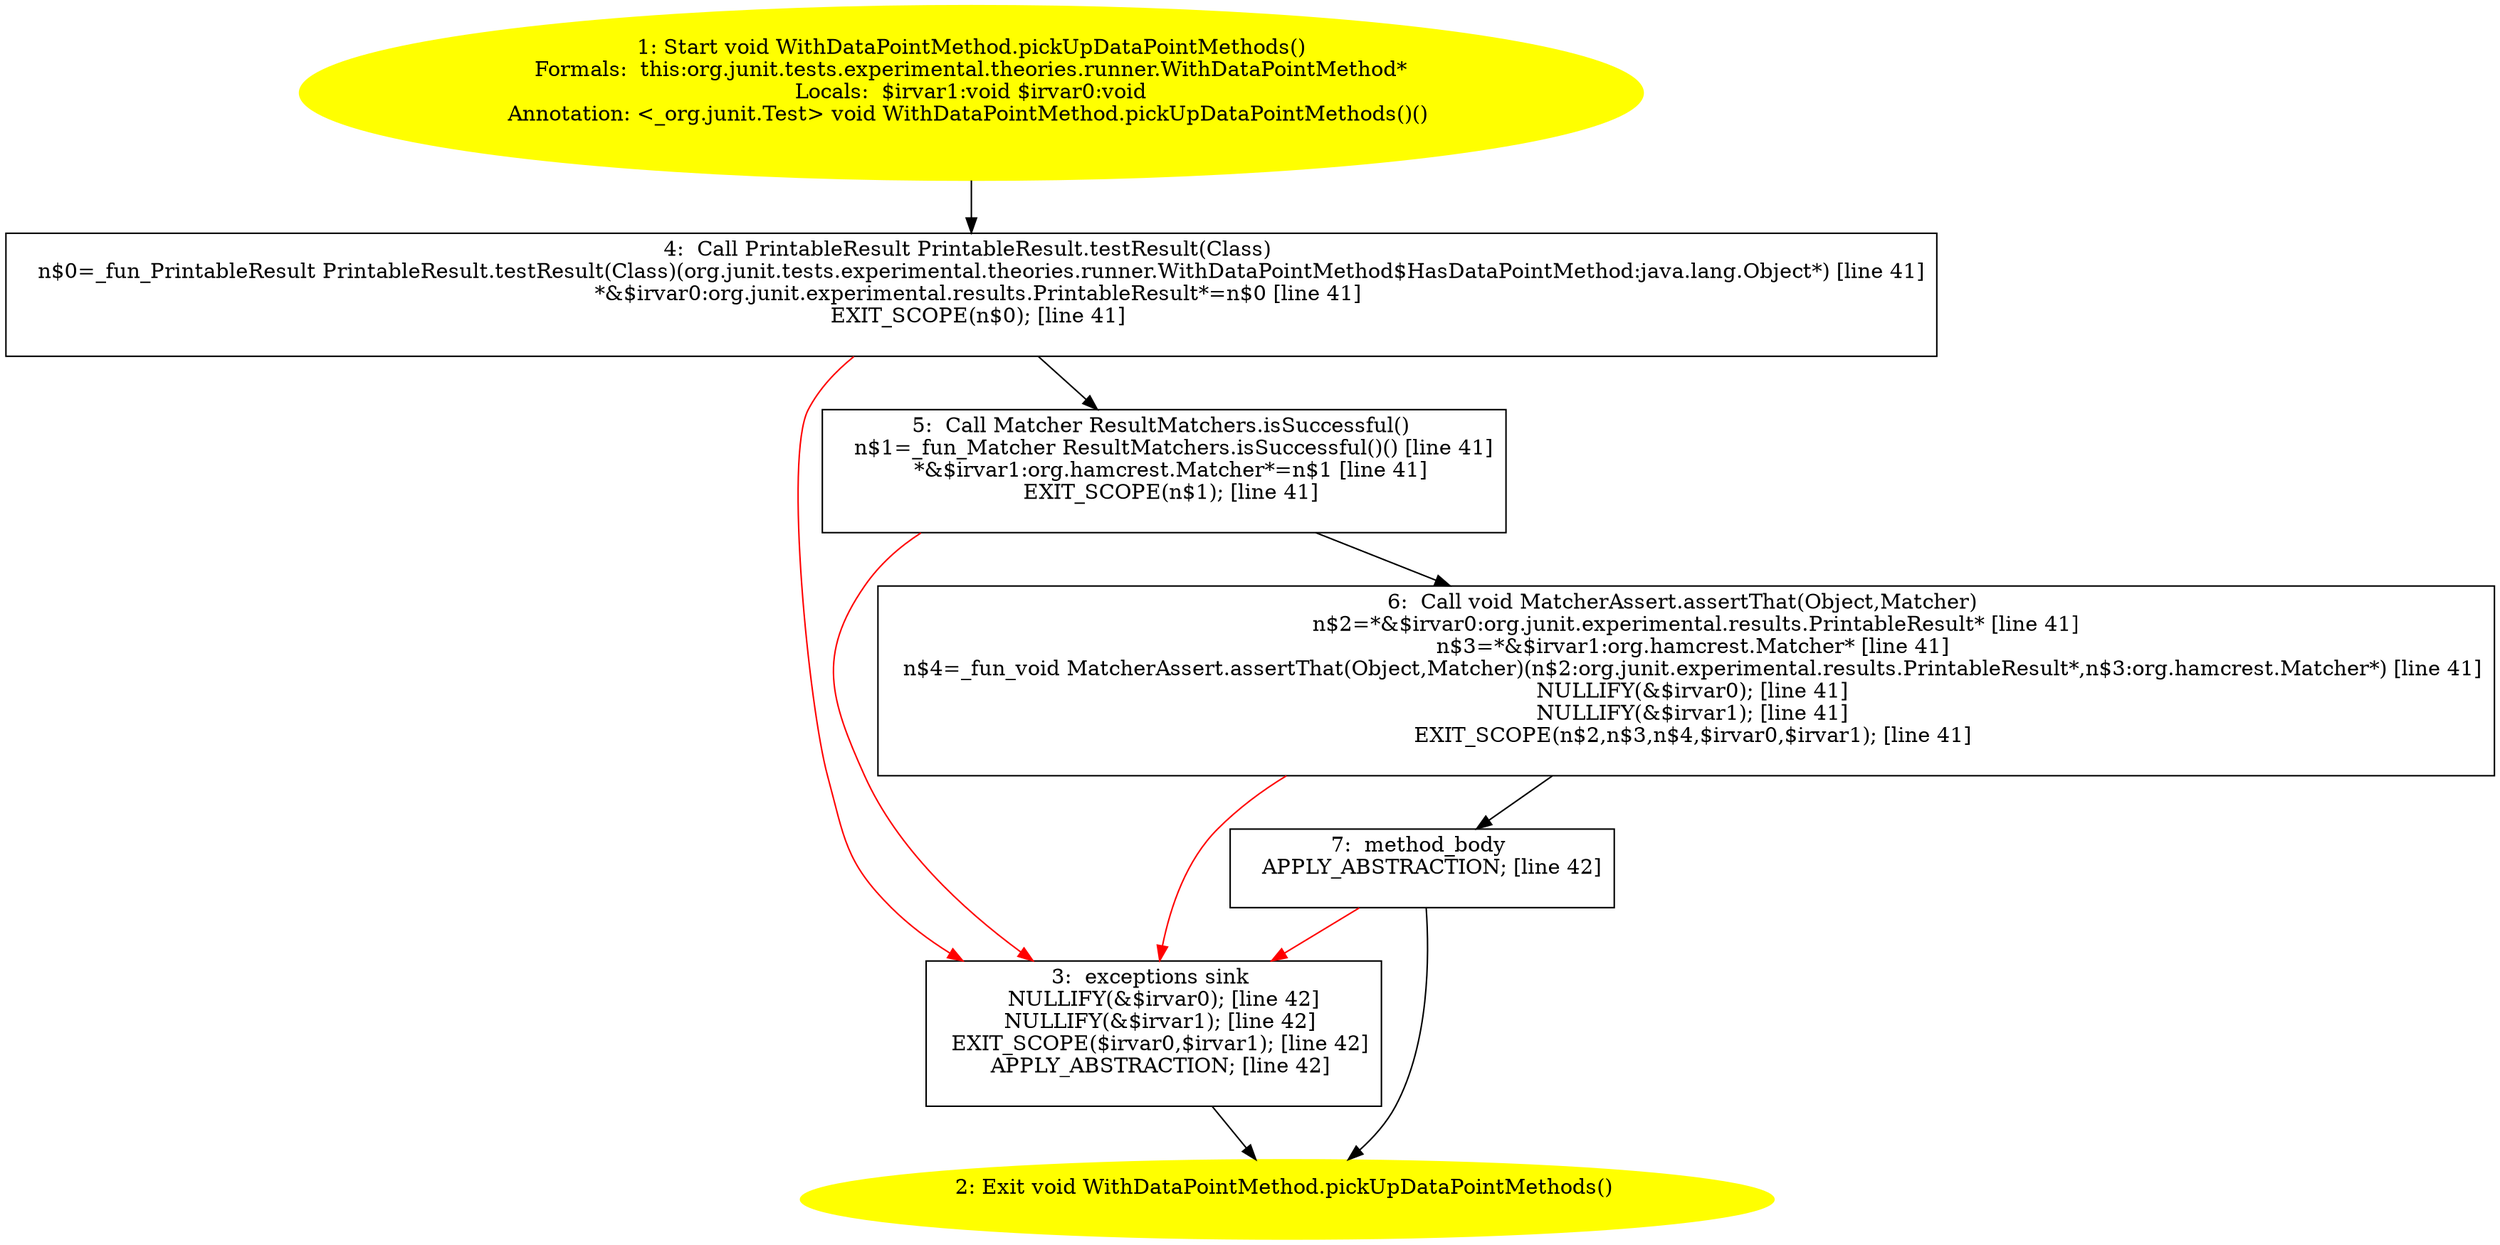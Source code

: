 /* @generated */
digraph cfg {
"org.junit.tests.experimental.theories.runner.WithDataPointMethod.pickUpDataPointMethods():void.53fd5284c8943f66b378d920c0af14dd_1" [label="1: Start void WithDataPointMethod.pickUpDataPointMethods()\nFormals:  this:org.junit.tests.experimental.theories.runner.WithDataPointMethod*\nLocals:  $irvar1:void $irvar0:void\nAnnotation: <_org.junit.Test> void WithDataPointMethod.pickUpDataPointMethods()() \n  " color=yellow style=filled]
	

	 "org.junit.tests.experimental.theories.runner.WithDataPointMethod.pickUpDataPointMethods():void.53fd5284c8943f66b378d920c0af14dd_1" -> "org.junit.tests.experimental.theories.runner.WithDataPointMethod.pickUpDataPointMethods():void.53fd5284c8943f66b378d920c0af14dd_4" ;
"org.junit.tests.experimental.theories.runner.WithDataPointMethod.pickUpDataPointMethods():void.53fd5284c8943f66b378d920c0af14dd_2" [label="2: Exit void WithDataPointMethod.pickUpDataPointMethods() \n  " color=yellow style=filled]
	

"org.junit.tests.experimental.theories.runner.WithDataPointMethod.pickUpDataPointMethods():void.53fd5284c8943f66b378d920c0af14dd_3" [label="3:  exceptions sink \n   NULLIFY(&$irvar0); [line 42]\n  NULLIFY(&$irvar1); [line 42]\n  EXIT_SCOPE($irvar0,$irvar1); [line 42]\n  APPLY_ABSTRACTION; [line 42]\n " shape="box"]
	

	 "org.junit.tests.experimental.theories.runner.WithDataPointMethod.pickUpDataPointMethods():void.53fd5284c8943f66b378d920c0af14dd_3" -> "org.junit.tests.experimental.theories.runner.WithDataPointMethod.pickUpDataPointMethods():void.53fd5284c8943f66b378d920c0af14dd_2" ;
"org.junit.tests.experimental.theories.runner.WithDataPointMethod.pickUpDataPointMethods():void.53fd5284c8943f66b378d920c0af14dd_4" [label="4:  Call PrintableResult PrintableResult.testResult(Class) \n   n$0=_fun_PrintableResult PrintableResult.testResult(Class)(org.junit.tests.experimental.theories.runner.WithDataPointMethod$HasDataPointMethod:java.lang.Object*) [line 41]\n  *&$irvar0:org.junit.experimental.results.PrintableResult*=n$0 [line 41]\n  EXIT_SCOPE(n$0); [line 41]\n " shape="box"]
	

	 "org.junit.tests.experimental.theories.runner.WithDataPointMethod.pickUpDataPointMethods():void.53fd5284c8943f66b378d920c0af14dd_4" -> "org.junit.tests.experimental.theories.runner.WithDataPointMethod.pickUpDataPointMethods():void.53fd5284c8943f66b378d920c0af14dd_5" ;
	 "org.junit.tests.experimental.theories.runner.WithDataPointMethod.pickUpDataPointMethods():void.53fd5284c8943f66b378d920c0af14dd_4" -> "org.junit.tests.experimental.theories.runner.WithDataPointMethod.pickUpDataPointMethods():void.53fd5284c8943f66b378d920c0af14dd_3" [color="red" ];
"org.junit.tests.experimental.theories.runner.WithDataPointMethod.pickUpDataPointMethods():void.53fd5284c8943f66b378d920c0af14dd_5" [label="5:  Call Matcher ResultMatchers.isSuccessful() \n   n$1=_fun_Matcher ResultMatchers.isSuccessful()() [line 41]\n  *&$irvar1:org.hamcrest.Matcher*=n$1 [line 41]\n  EXIT_SCOPE(n$1); [line 41]\n " shape="box"]
	

	 "org.junit.tests.experimental.theories.runner.WithDataPointMethod.pickUpDataPointMethods():void.53fd5284c8943f66b378d920c0af14dd_5" -> "org.junit.tests.experimental.theories.runner.WithDataPointMethod.pickUpDataPointMethods():void.53fd5284c8943f66b378d920c0af14dd_6" ;
	 "org.junit.tests.experimental.theories.runner.WithDataPointMethod.pickUpDataPointMethods():void.53fd5284c8943f66b378d920c0af14dd_5" -> "org.junit.tests.experimental.theories.runner.WithDataPointMethod.pickUpDataPointMethods():void.53fd5284c8943f66b378d920c0af14dd_3" [color="red" ];
"org.junit.tests.experimental.theories.runner.WithDataPointMethod.pickUpDataPointMethods():void.53fd5284c8943f66b378d920c0af14dd_6" [label="6:  Call void MatcherAssert.assertThat(Object,Matcher) \n   n$2=*&$irvar0:org.junit.experimental.results.PrintableResult* [line 41]\n  n$3=*&$irvar1:org.hamcrest.Matcher* [line 41]\n  n$4=_fun_void MatcherAssert.assertThat(Object,Matcher)(n$2:org.junit.experimental.results.PrintableResult*,n$3:org.hamcrest.Matcher*) [line 41]\n  NULLIFY(&$irvar0); [line 41]\n  NULLIFY(&$irvar1); [line 41]\n  EXIT_SCOPE(n$2,n$3,n$4,$irvar0,$irvar1); [line 41]\n " shape="box"]
	

	 "org.junit.tests.experimental.theories.runner.WithDataPointMethod.pickUpDataPointMethods():void.53fd5284c8943f66b378d920c0af14dd_6" -> "org.junit.tests.experimental.theories.runner.WithDataPointMethod.pickUpDataPointMethods():void.53fd5284c8943f66b378d920c0af14dd_7" ;
	 "org.junit.tests.experimental.theories.runner.WithDataPointMethod.pickUpDataPointMethods():void.53fd5284c8943f66b378d920c0af14dd_6" -> "org.junit.tests.experimental.theories.runner.WithDataPointMethod.pickUpDataPointMethods():void.53fd5284c8943f66b378d920c0af14dd_3" [color="red" ];
"org.junit.tests.experimental.theories.runner.WithDataPointMethod.pickUpDataPointMethods():void.53fd5284c8943f66b378d920c0af14dd_7" [label="7:  method_body \n   APPLY_ABSTRACTION; [line 42]\n " shape="box"]
	

	 "org.junit.tests.experimental.theories.runner.WithDataPointMethod.pickUpDataPointMethods():void.53fd5284c8943f66b378d920c0af14dd_7" -> "org.junit.tests.experimental.theories.runner.WithDataPointMethod.pickUpDataPointMethods():void.53fd5284c8943f66b378d920c0af14dd_2" ;
	 "org.junit.tests.experimental.theories.runner.WithDataPointMethod.pickUpDataPointMethods():void.53fd5284c8943f66b378d920c0af14dd_7" -> "org.junit.tests.experimental.theories.runner.WithDataPointMethod.pickUpDataPointMethods():void.53fd5284c8943f66b378d920c0af14dd_3" [color="red" ];
}
